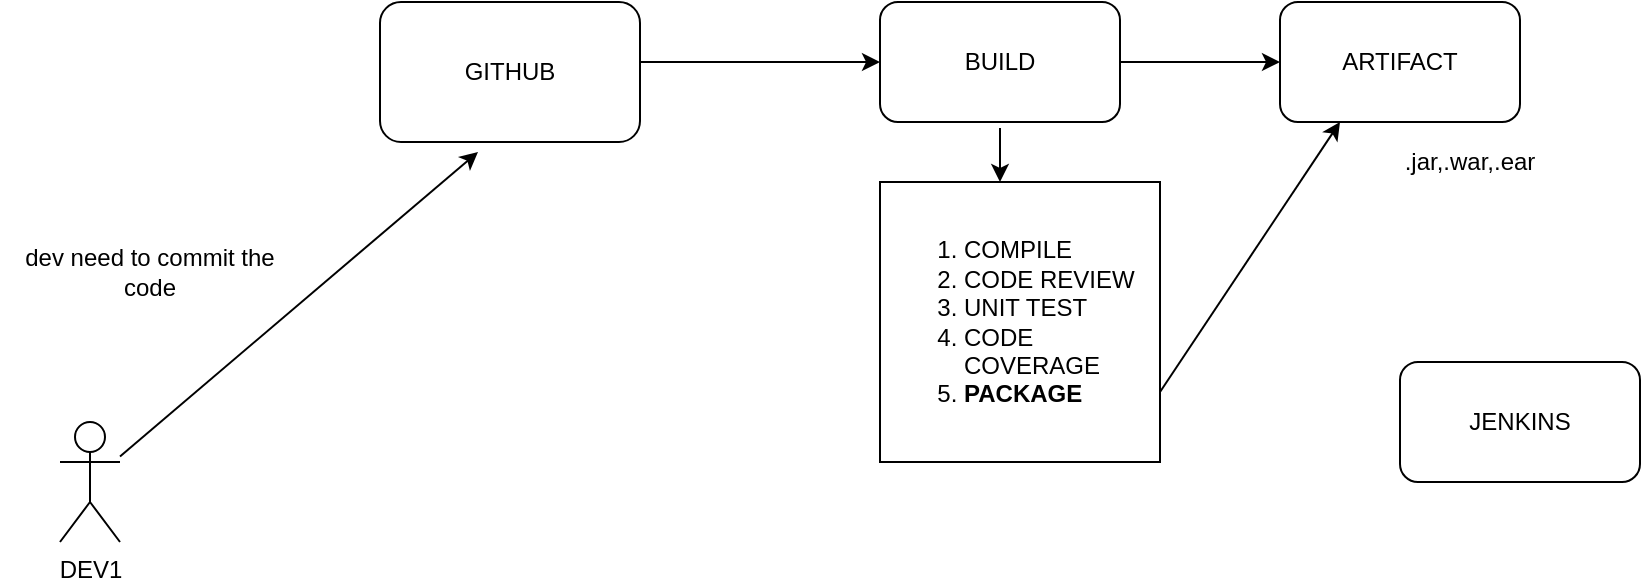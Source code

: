 <mxfile version="14.8.4" type="github">
  <diagram id="eVsR2pfgU2-TNpk1vZc4" name="Page-1">
    <mxGraphModel dx="1108" dy="482" grid="1" gridSize="10" guides="1" tooltips="1" connect="1" arrows="1" fold="1" page="1" pageScale="1" pageWidth="850" pageHeight="1100" math="0" shadow="0">
      <root>
        <mxCell id="0" />
        <mxCell id="1" parent="0" />
        <mxCell id="f3Lg9TKwBXPViDeWKkRe-1" value="GITHUB" style="rounded=1;whiteSpace=wrap;html=1;" vertex="1" parent="1">
          <mxGeometry x="200" y="30" width="130" height="70" as="geometry" />
        </mxCell>
        <mxCell id="f3Lg9TKwBXPViDeWKkRe-5" value="DEV1" style="shape=umlActor;verticalLabelPosition=bottom;verticalAlign=top;html=1;outlineConnect=0;" vertex="1" parent="1">
          <mxGeometry x="40" y="240" width="30" height="60" as="geometry" />
        </mxCell>
        <mxCell id="f3Lg9TKwBXPViDeWKkRe-7" value="" style="endArrow=classic;html=1;entryX=0.377;entryY=1.071;entryDx=0;entryDy=0;entryPerimeter=0;" edge="1" parent="1" source="f3Lg9TKwBXPViDeWKkRe-5" target="f3Lg9TKwBXPViDeWKkRe-1">
          <mxGeometry width="50" height="50" relative="1" as="geometry">
            <mxPoint x="100" y="260" as="sourcePoint" />
            <mxPoint x="240" y="110" as="targetPoint" />
          </mxGeometry>
        </mxCell>
        <mxCell id="f3Lg9TKwBXPViDeWKkRe-9" value="dev need to commit the code" style="text;html=1;strokeColor=none;fillColor=none;align=center;verticalAlign=middle;whiteSpace=wrap;rounded=0;" vertex="1" parent="1">
          <mxGeometry x="10" y="140" width="150" height="50" as="geometry" />
        </mxCell>
        <mxCell id="f3Lg9TKwBXPViDeWKkRe-11" value="BUILD" style="rounded=1;whiteSpace=wrap;html=1;" vertex="1" parent="1">
          <mxGeometry x="450" y="30" width="120" height="60" as="geometry" />
        </mxCell>
        <mxCell id="f3Lg9TKwBXPViDeWKkRe-14" value="JENKINS" style="rounded=1;whiteSpace=wrap;html=1;" vertex="1" parent="1">
          <mxGeometry x="710" y="210" width="120" height="60" as="geometry" />
        </mxCell>
        <mxCell id="f3Lg9TKwBXPViDeWKkRe-18" value="" style="endArrow=classic;html=1;exitX=1;exitY=0.429;exitDx=0;exitDy=0;entryX=0;entryY=0.5;entryDx=0;entryDy=0;exitPerimeter=0;" edge="1" parent="1" source="f3Lg9TKwBXPViDeWKkRe-1" target="f3Lg9TKwBXPViDeWKkRe-11">
          <mxGeometry width="50" height="50" relative="1" as="geometry">
            <mxPoint x="350" y="90" as="sourcePoint" />
            <mxPoint x="400" y="40" as="targetPoint" />
          </mxGeometry>
        </mxCell>
        <mxCell id="f3Lg9TKwBXPViDeWKkRe-19" value="&lt;ol&gt;&lt;li&gt;COMPILE&lt;/li&gt;&lt;li&gt;CODE REVIEW&lt;/li&gt;&lt;li&gt;UNIT TEST&lt;/li&gt;&lt;li&gt;CODE COVERAGE&lt;/li&gt;&lt;li&gt;&lt;b&gt;PACKAGE&lt;/b&gt;&lt;/li&gt;&lt;/ol&gt;" style="whiteSpace=wrap;html=1;aspect=fixed;align=left;" vertex="1" parent="1">
          <mxGeometry x="450" y="120" width="140" height="140" as="geometry" />
        </mxCell>
        <mxCell id="f3Lg9TKwBXPViDeWKkRe-20" value="" style="endArrow=classic;html=1;" edge="1" parent="1">
          <mxGeometry width="50" height="50" relative="1" as="geometry">
            <mxPoint x="510" y="93" as="sourcePoint" />
            <mxPoint x="510" y="120" as="targetPoint" />
          </mxGeometry>
        </mxCell>
        <mxCell id="f3Lg9TKwBXPViDeWKkRe-21" value="ARTIFACT" style="rounded=1;whiteSpace=wrap;html=1;" vertex="1" parent="1">
          <mxGeometry x="650" y="30" width="120" height="60" as="geometry" />
        </mxCell>
        <mxCell id="f3Lg9TKwBXPViDeWKkRe-23" value="" style="endArrow=classic;html=1;exitX=1;exitY=0.5;exitDx=0;exitDy=0;entryX=0;entryY=0.5;entryDx=0;entryDy=0;" edge="1" parent="1" source="f3Lg9TKwBXPViDeWKkRe-11" target="f3Lg9TKwBXPViDeWKkRe-21">
          <mxGeometry width="50" height="50" relative="1" as="geometry">
            <mxPoint x="580" y="100" as="sourcePoint" />
            <mxPoint x="630" y="50" as="targetPoint" />
          </mxGeometry>
        </mxCell>
        <mxCell id="f3Lg9TKwBXPViDeWKkRe-28" value="" style="endArrow=classic;html=1;exitX=1;exitY=0.75;exitDx=0;exitDy=0;entryX=0.25;entryY=1;entryDx=0;entryDy=0;" edge="1" parent="1" source="f3Lg9TKwBXPViDeWKkRe-19" target="f3Lg9TKwBXPViDeWKkRe-21">
          <mxGeometry width="50" height="50" relative="1" as="geometry">
            <mxPoint x="590" y="270" as="sourcePoint" />
            <mxPoint x="640" y="220" as="targetPoint" />
          </mxGeometry>
        </mxCell>
        <mxCell id="f3Lg9TKwBXPViDeWKkRe-29" value=".jar,.war,.ear" style="text;html=1;strokeColor=none;fillColor=none;align=center;verticalAlign=middle;whiteSpace=wrap;rounded=0;" vertex="1" parent="1">
          <mxGeometry x="700" y="100" width="90" height="20" as="geometry" />
        </mxCell>
      </root>
    </mxGraphModel>
  </diagram>
</mxfile>
